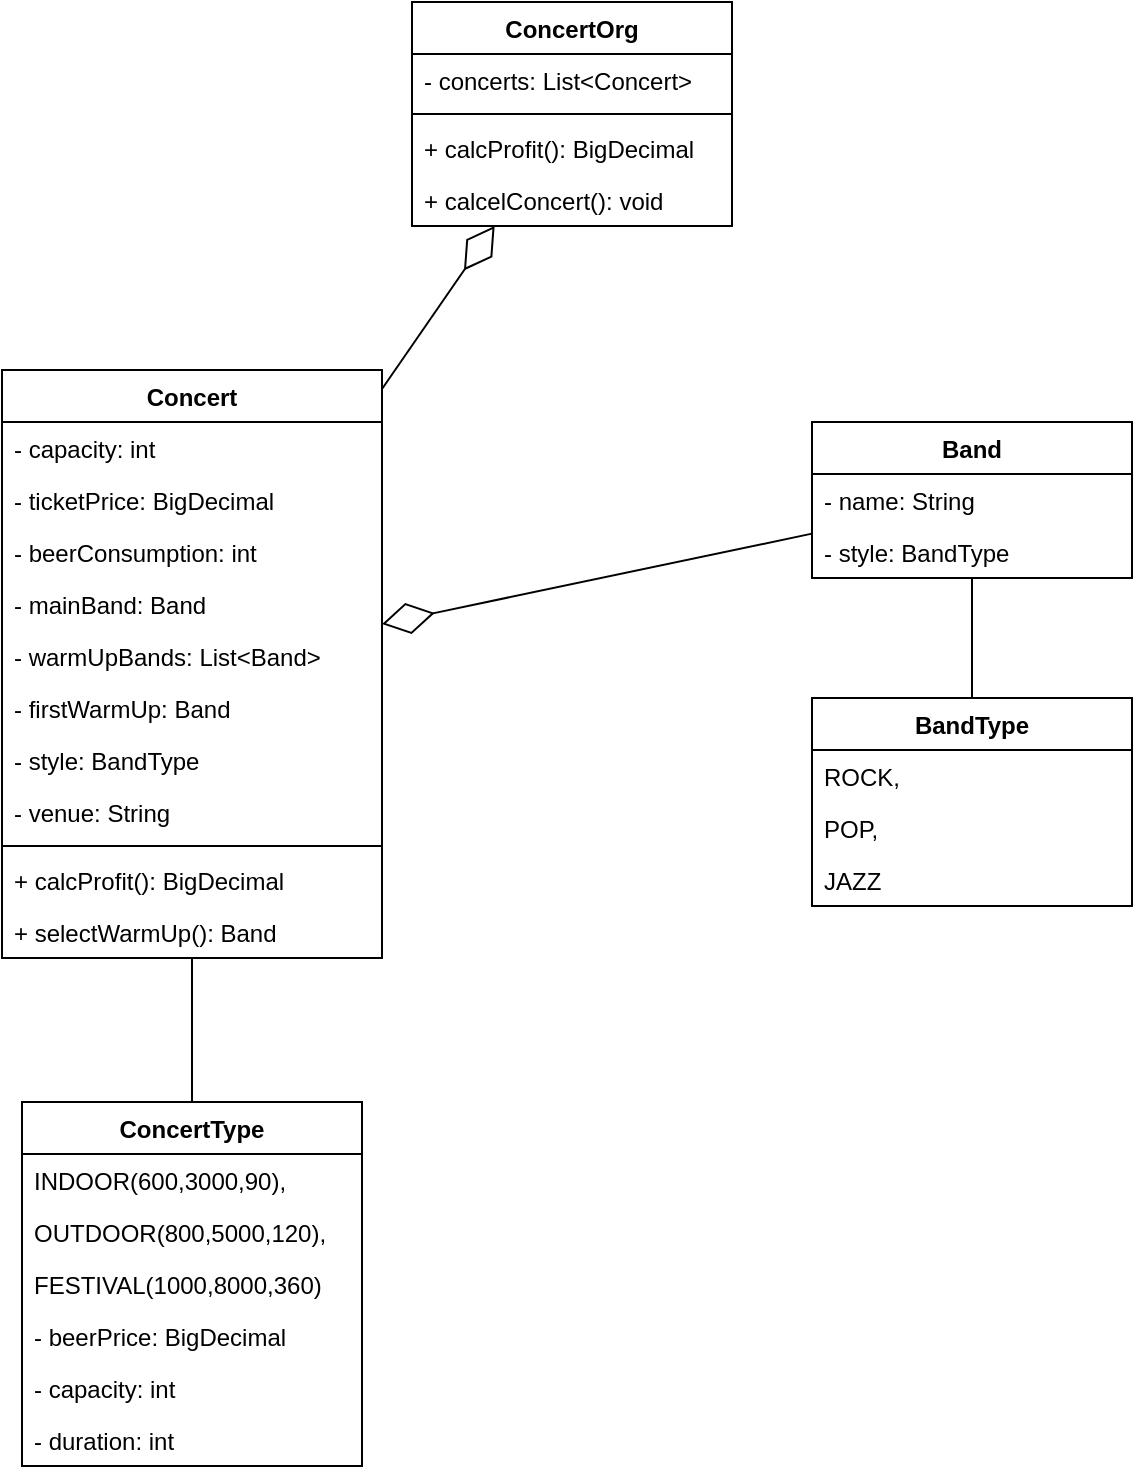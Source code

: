 <mxfile version="20.3.3" type="github">
  <diagram id="C5RBs43oDa-KdzZeNtuy" name="Page-1">
    <mxGraphModel dx="1588" dy="773" grid="1" gridSize="10" guides="1" tooltips="1" connect="1" arrows="1" fold="1" page="1" pageScale="1" pageWidth="827" pageHeight="1169" math="0" shadow="0">
      <root>
        <mxCell id="WIyWlLk6GJQsqaUBKTNV-0" />
        <mxCell id="WIyWlLk6GJQsqaUBKTNV-1" parent="WIyWlLk6GJQsqaUBKTNV-0" />
        <mxCell id="lVksbI3LVS0b2sQG5oXi-29" style="edgeStyle=orthogonalEdgeStyle;rounded=0;orthogonalLoop=1;jettySize=auto;html=1;endArrow=none;endFill=0;" edge="1" parent="WIyWlLk6GJQsqaUBKTNV-1" source="lVksbI3LVS0b2sQG5oXi-0" target="lVksbI3LVS0b2sQG5oXi-8">
          <mxGeometry relative="1" as="geometry" />
        </mxCell>
        <mxCell id="lVksbI3LVS0b2sQG5oXi-0" value="ConcertType" style="swimlane;fontStyle=1;childLayout=stackLayout;horizontal=1;startSize=26;horizontalStack=0;resizeParent=1;resizeParentMax=0;resizeLast=0;collapsible=1;marginBottom=0;" vertex="1" parent="WIyWlLk6GJQsqaUBKTNV-1">
          <mxGeometry x="65" y="610" width="170" height="182" as="geometry" />
        </mxCell>
        <mxCell id="lVksbI3LVS0b2sQG5oXi-1" value="INDOOR(600,3000,90)," style="text;strokeColor=none;fillColor=none;align=left;verticalAlign=top;spacingLeft=4;spacingRight=4;overflow=hidden;rotatable=0;points=[[0,0.5],[1,0.5]];portConstraint=eastwest;" vertex="1" parent="lVksbI3LVS0b2sQG5oXi-0">
          <mxGeometry y="26" width="170" height="26" as="geometry" />
        </mxCell>
        <mxCell id="lVksbI3LVS0b2sQG5oXi-2" value="OUTDOOR(800,5000,120)," style="text;strokeColor=none;fillColor=none;align=left;verticalAlign=top;spacingLeft=4;spacingRight=4;overflow=hidden;rotatable=0;points=[[0,0.5],[1,0.5]];portConstraint=eastwest;" vertex="1" parent="lVksbI3LVS0b2sQG5oXi-0">
          <mxGeometry y="52" width="170" height="26" as="geometry" />
        </mxCell>
        <mxCell id="lVksbI3LVS0b2sQG5oXi-3" value="FESTIVAL(1000,8000,360)" style="text;strokeColor=none;fillColor=none;align=left;verticalAlign=top;spacingLeft=4;spacingRight=4;overflow=hidden;rotatable=0;points=[[0,0.5],[1,0.5]];portConstraint=eastwest;" vertex="1" parent="lVksbI3LVS0b2sQG5oXi-0">
          <mxGeometry y="78" width="170" height="26" as="geometry" />
        </mxCell>
        <mxCell id="lVksbI3LVS0b2sQG5oXi-5" value="- beerPrice: BigDecimal" style="text;strokeColor=none;fillColor=none;align=left;verticalAlign=top;spacingLeft=4;spacingRight=4;overflow=hidden;rotatable=0;points=[[0,0.5],[1,0.5]];portConstraint=eastwest;" vertex="1" parent="lVksbI3LVS0b2sQG5oXi-0">
          <mxGeometry y="104" width="170" height="26" as="geometry" />
        </mxCell>
        <mxCell id="lVksbI3LVS0b2sQG5oXi-6" value="- capacity: int" style="text;strokeColor=none;fillColor=none;align=left;verticalAlign=top;spacingLeft=4;spacingRight=4;overflow=hidden;rotatable=0;points=[[0,0.5],[1,0.5]];portConstraint=eastwest;" vertex="1" parent="lVksbI3LVS0b2sQG5oXi-0">
          <mxGeometry y="130" width="170" height="26" as="geometry" />
        </mxCell>
        <mxCell id="lVksbI3LVS0b2sQG5oXi-7" value="- duration: int" style="text;strokeColor=none;fillColor=none;align=left;verticalAlign=top;spacingLeft=4;spacingRight=4;overflow=hidden;rotatable=0;points=[[0,0.5],[1,0.5]];portConstraint=eastwest;" vertex="1" parent="lVksbI3LVS0b2sQG5oXi-0">
          <mxGeometry y="156" width="170" height="26" as="geometry" />
        </mxCell>
        <mxCell id="lVksbI3LVS0b2sQG5oXi-8" value="Concert" style="swimlane;fontStyle=1;childLayout=stackLayout;horizontal=1;startSize=26;horizontalStack=0;resizeParent=1;resizeParentMax=0;resizeLast=0;collapsible=1;marginBottom=0;" vertex="1" parent="WIyWlLk6GJQsqaUBKTNV-1">
          <mxGeometry x="55" y="244" width="190" height="294" as="geometry" />
        </mxCell>
        <mxCell id="lVksbI3LVS0b2sQG5oXi-9" value="- capacity: int" style="text;strokeColor=none;fillColor=none;align=left;verticalAlign=top;spacingLeft=4;spacingRight=4;overflow=hidden;rotatable=0;points=[[0,0.5],[1,0.5]];portConstraint=eastwest;" vertex="1" parent="lVksbI3LVS0b2sQG5oXi-8">
          <mxGeometry y="26" width="190" height="26" as="geometry" />
        </mxCell>
        <mxCell id="lVksbI3LVS0b2sQG5oXi-10" value="- ticketPrice: BigDecimal" style="text;strokeColor=none;fillColor=none;align=left;verticalAlign=top;spacingLeft=4;spacingRight=4;overflow=hidden;rotatable=0;points=[[0,0.5],[1,0.5]];portConstraint=eastwest;" vertex="1" parent="lVksbI3LVS0b2sQG5oXi-8">
          <mxGeometry y="52" width="190" height="26" as="geometry" />
        </mxCell>
        <mxCell id="lVksbI3LVS0b2sQG5oXi-34" value="- beerConsumption: int" style="text;strokeColor=none;fillColor=none;align=left;verticalAlign=top;spacingLeft=4;spacingRight=4;overflow=hidden;rotatable=0;points=[[0,0.5],[1,0.5]];portConstraint=eastwest;" vertex="1" parent="lVksbI3LVS0b2sQG5oXi-8">
          <mxGeometry y="78" width="190" height="26" as="geometry" />
        </mxCell>
        <mxCell id="lVksbI3LVS0b2sQG5oXi-11" value="- mainBand: Band" style="text;strokeColor=none;fillColor=none;align=left;verticalAlign=top;spacingLeft=4;spacingRight=4;overflow=hidden;rotatable=0;points=[[0,0.5],[1,0.5]];portConstraint=eastwest;" vertex="1" parent="lVksbI3LVS0b2sQG5oXi-8">
          <mxGeometry y="104" width="190" height="26" as="geometry" />
        </mxCell>
        <mxCell id="lVksbI3LVS0b2sQG5oXi-12" value="- warmUpBands: List&lt;Band&gt;" style="text;strokeColor=none;fillColor=none;align=left;verticalAlign=top;spacingLeft=4;spacingRight=4;overflow=hidden;rotatable=0;points=[[0,0.5],[1,0.5]];portConstraint=eastwest;" vertex="1" parent="lVksbI3LVS0b2sQG5oXi-8">
          <mxGeometry y="130" width="190" height="26" as="geometry" />
        </mxCell>
        <mxCell id="lVksbI3LVS0b2sQG5oXi-36" value="- firstWarmUp: Band" style="text;strokeColor=none;fillColor=none;align=left;verticalAlign=top;spacingLeft=4;spacingRight=4;overflow=hidden;rotatable=0;points=[[0,0.5],[1,0.5]];portConstraint=eastwest;" vertex="1" parent="lVksbI3LVS0b2sQG5oXi-8">
          <mxGeometry y="156" width="190" height="26" as="geometry" />
        </mxCell>
        <mxCell id="lVksbI3LVS0b2sQG5oXi-13" value="- style: BandType" style="text;strokeColor=none;fillColor=none;align=left;verticalAlign=top;spacingLeft=4;spacingRight=4;overflow=hidden;rotatable=0;points=[[0,0.5],[1,0.5]];portConstraint=eastwest;" vertex="1" parent="lVksbI3LVS0b2sQG5oXi-8">
          <mxGeometry y="182" width="190" height="26" as="geometry" />
        </mxCell>
        <mxCell id="lVksbI3LVS0b2sQG5oXi-14" value="- venue: String" style="text;strokeColor=none;fillColor=none;align=left;verticalAlign=top;spacingLeft=4;spacingRight=4;overflow=hidden;rotatable=0;points=[[0,0.5],[1,0.5]];portConstraint=eastwest;" vertex="1" parent="lVksbI3LVS0b2sQG5oXi-8">
          <mxGeometry y="208" width="190" height="26" as="geometry" />
        </mxCell>
        <mxCell id="lVksbI3LVS0b2sQG5oXi-15" value="" style="line;strokeWidth=1;fillColor=none;align=left;verticalAlign=middle;spacingTop=-1;spacingLeft=3;spacingRight=3;rotatable=0;labelPosition=right;points=[];portConstraint=eastwest;" vertex="1" parent="lVksbI3LVS0b2sQG5oXi-8">
          <mxGeometry y="234" width="190" height="8" as="geometry" />
        </mxCell>
        <mxCell id="lVksbI3LVS0b2sQG5oXi-16" value="+ calcProfit(): BigDecimal" style="text;strokeColor=none;fillColor=none;align=left;verticalAlign=top;spacingLeft=4;spacingRight=4;overflow=hidden;rotatable=0;points=[[0,0.5],[1,0.5]];portConstraint=eastwest;" vertex="1" parent="lVksbI3LVS0b2sQG5oXi-8">
          <mxGeometry y="242" width="190" height="26" as="geometry" />
        </mxCell>
        <mxCell id="lVksbI3LVS0b2sQG5oXi-35" value="+ selectWarmUp(): Band" style="text;strokeColor=none;fillColor=none;align=left;verticalAlign=top;spacingLeft=4;spacingRight=4;overflow=hidden;rotatable=0;points=[[0,0.5],[1,0.5]];portConstraint=eastwest;" vertex="1" parent="lVksbI3LVS0b2sQG5oXi-8">
          <mxGeometry y="268" width="190" height="26" as="geometry" />
        </mxCell>
        <mxCell id="lVksbI3LVS0b2sQG5oXi-18" value="ConcertOrg" style="swimlane;fontStyle=1;childLayout=stackLayout;horizontal=1;startSize=26;horizontalStack=0;resizeParent=1;resizeParentMax=0;resizeLast=0;collapsible=1;marginBottom=0;" vertex="1" parent="WIyWlLk6GJQsqaUBKTNV-1">
          <mxGeometry x="260" y="60" width="160" height="112" as="geometry" />
        </mxCell>
        <mxCell id="lVksbI3LVS0b2sQG5oXi-19" value="- concerts: List&lt;Concert&gt;" style="text;strokeColor=none;fillColor=none;align=left;verticalAlign=top;spacingLeft=4;spacingRight=4;overflow=hidden;rotatable=0;points=[[0,0.5],[1,0.5]];portConstraint=eastwest;" vertex="1" parent="lVksbI3LVS0b2sQG5oXi-18">
          <mxGeometry y="26" width="160" height="26" as="geometry" />
        </mxCell>
        <mxCell id="lVksbI3LVS0b2sQG5oXi-20" value="" style="line;strokeWidth=1;fillColor=none;align=left;verticalAlign=middle;spacingTop=-1;spacingLeft=3;spacingRight=3;rotatable=0;labelPosition=right;points=[];portConstraint=eastwest;" vertex="1" parent="lVksbI3LVS0b2sQG5oXi-18">
          <mxGeometry y="52" width="160" height="8" as="geometry" />
        </mxCell>
        <mxCell id="lVksbI3LVS0b2sQG5oXi-21" value="+ calcProfit(): BigDecimal" style="text;strokeColor=none;fillColor=none;align=left;verticalAlign=top;spacingLeft=4;spacingRight=4;overflow=hidden;rotatable=0;points=[[0,0.5],[1,0.5]];portConstraint=eastwest;" vertex="1" parent="lVksbI3LVS0b2sQG5oXi-18">
          <mxGeometry y="60" width="160" height="26" as="geometry" />
        </mxCell>
        <mxCell id="lVksbI3LVS0b2sQG5oXi-17" value="+ calcelConcert(): void" style="text;strokeColor=none;fillColor=none;align=left;verticalAlign=top;spacingLeft=4;spacingRight=4;overflow=hidden;rotatable=0;points=[[0,0.5],[1,0.5]];portConstraint=eastwest;" vertex="1" parent="lVksbI3LVS0b2sQG5oXi-18">
          <mxGeometry y="86" width="160" height="26" as="geometry" />
        </mxCell>
        <mxCell id="lVksbI3LVS0b2sQG5oXi-22" value="Band" style="swimlane;fontStyle=1;childLayout=stackLayout;horizontal=1;startSize=26;horizontalStack=0;resizeParent=1;resizeParentMax=0;resizeLast=0;collapsible=1;marginBottom=0;" vertex="1" parent="WIyWlLk6GJQsqaUBKTNV-1">
          <mxGeometry x="460" y="270" width="160" height="78" as="geometry" />
        </mxCell>
        <mxCell id="lVksbI3LVS0b2sQG5oXi-23" value="- name: String" style="text;strokeColor=none;fillColor=none;align=left;verticalAlign=top;spacingLeft=4;spacingRight=4;overflow=hidden;rotatable=0;points=[[0,0.5],[1,0.5]];portConstraint=eastwest;" vertex="1" parent="lVksbI3LVS0b2sQG5oXi-22">
          <mxGeometry y="26" width="160" height="26" as="geometry" />
        </mxCell>
        <mxCell id="lVksbI3LVS0b2sQG5oXi-24" value="- style: BandType" style="text;strokeColor=none;fillColor=none;align=left;verticalAlign=top;spacingLeft=4;spacingRight=4;overflow=hidden;rotatable=0;points=[[0,0.5],[1,0.5]];portConstraint=eastwest;" vertex="1" parent="lVksbI3LVS0b2sQG5oXi-22">
          <mxGeometry y="52" width="160" height="26" as="geometry" />
        </mxCell>
        <mxCell id="lVksbI3LVS0b2sQG5oXi-30" style="edgeStyle=orthogonalEdgeStyle;rounded=0;orthogonalLoop=1;jettySize=auto;html=1;endArrow=none;endFill=0;" edge="1" parent="WIyWlLk6GJQsqaUBKTNV-1" source="lVksbI3LVS0b2sQG5oXi-25" target="lVksbI3LVS0b2sQG5oXi-22">
          <mxGeometry relative="1" as="geometry" />
        </mxCell>
        <mxCell id="lVksbI3LVS0b2sQG5oXi-25" value="BandType" style="swimlane;fontStyle=1;childLayout=stackLayout;horizontal=1;startSize=26;horizontalStack=0;resizeParent=1;resizeParentMax=0;resizeLast=0;collapsible=1;marginBottom=0;" vertex="1" parent="WIyWlLk6GJQsqaUBKTNV-1">
          <mxGeometry x="460" y="408" width="160" height="104" as="geometry" />
        </mxCell>
        <mxCell id="lVksbI3LVS0b2sQG5oXi-26" value="ROCK," style="text;strokeColor=none;fillColor=none;align=left;verticalAlign=top;spacingLeft=4;spacingRight=4;overflow=hidden;rotatable=0;points=[[0,0.5],[1,0.5]];portConstraint=eastwest;" vertex="1" parent="lVksbI3LVS0b2sQG5oXi-25">
          <mxGeometry y="26" width="160" height="26" as="geometry" />
        </mxCell>
        <mxCell id="lVksbI3LVS0b2sQG5oXi-27" value="POP," style="text;strokeColor=none;fillColor=none;align=left;verticalAlign=top;spacingLeft=4;spacingRight=4;overflow=hidden;rotatable=0;points=[[0,0.5],[1,0.5]];portConstraint=eastwest;" vertex="1" parent="lVksbI3LVS0b2sQG5oXi-25">
          <mxGeometry y="52" width="160" height="26" as="geometry" />
        </mxCell>
        <mxCell id="lVksbI3LVS0b2sQG5oXi-28" value="JAZZ" style="text;strokeColor=none;fillColor=none;align=left;verticalAlign=top;spacingLeft=4;spacingRight=4;overflow=hidden;rotatable=0;points=[[0,0.5],[1,0.5]];portConstraint=eastwest;" vertex="1" parent="lVksbI3LVS0b2sQG5oXi-25">
          <mxGeometry y="78" width="160" height="26" as="geometry" />
        </mxCell>
        <mxCell id="lVksbI3LVS0b2sQG5oXi-31" value="" style="endArrow=diamondThin;endFill=0;endSize=24;html=1;rounded=0;" edge="1" parent="WIyWlLk6GJQsqaUBKTNV-1" source="lVksbI3LVS0b2sQG5oXi-22" target="lVksbI3LVS0b2sQG5oXi-8">
          <mxGeometry width="160" relative="1" as="geometry">
            <mxPoint x="250" y="200" as="sourcePoint" />
            <mxPoint x="410" y="200" as="targetPoint" />
          </mxGeometry>
        </mxCell>
        <mxCell id="lVksbI3LVS0b2sQG5oXi-32" value="" style="endArrow=diamondThin;endFill=0;endSize=24;html=1;rounded=0;" edge="1" parent="WIyWlLk6GJQsqaUBKTNV-1" source="lVksbI3LVS0b2sQG5oXi-8" target="lVksbI3LVS0b2sQG5oXi-18">
          <mxGeometry width="160" relative="1" as="geometry">
            <mxPoint x="470" y="335.821" as="sourcePoint" />
            <mxPoint x="250" y="382.077" as="targetPoint" />
          </mxGeometry>
        </mxCell>
      </root>
    </mxGraphModel>
  </diagram>
</mxfile>
